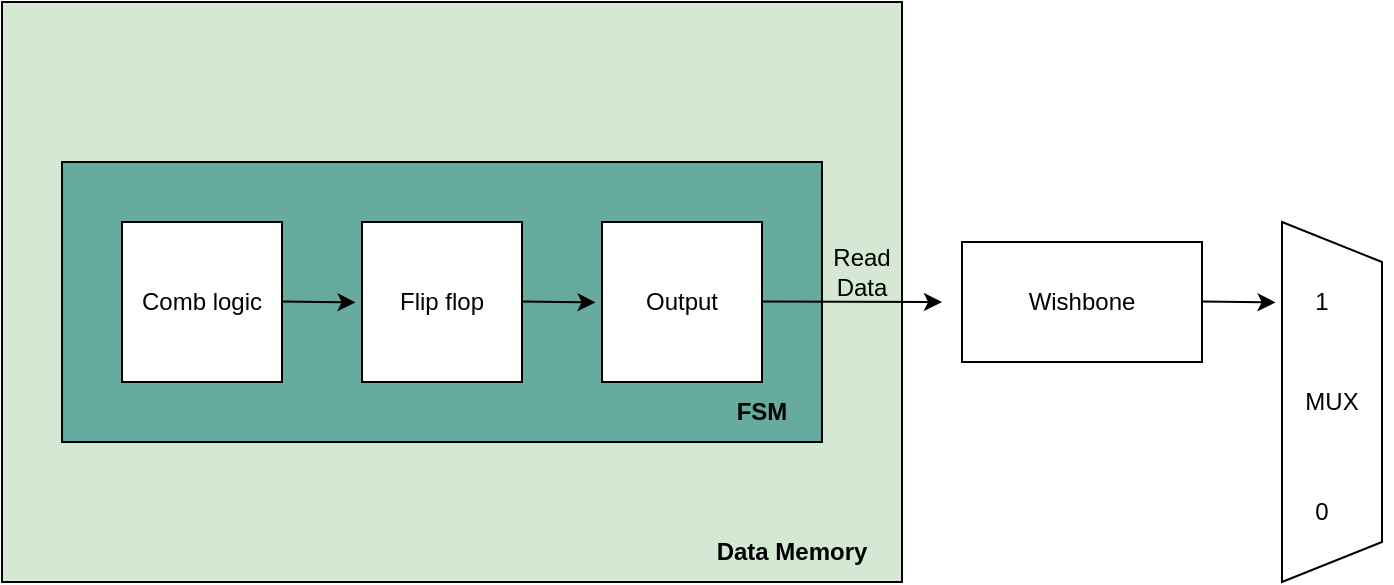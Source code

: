 <mxfile version="24.5.5" type="github">
  <diagram name="Page-1" id="md8SmpztBAXeXUs2XrLH">
    <mxGraphModel dx="1229" dy="497" grid="1" gridSize="10" guides="1" tooltips="1" connect="1" arrows="1" fold="1" page="1" pageScale="1" pageWidth="850" pageHeight="1100" math="0" shadow="0">
      <root>
        <mxCell id="0" />
        <mxCell id="1" parent="0" />
        <mxCell id="D04FGHXcS4jqbybdASdp-24" value="" style="rounded=0;whiteSpace=wrap;html=1;fillColor=#D5E8D4;strokeColor=#000000;" vertex="1" parent="1">
          <mxGeometry x="130" y="170" width="450" height="290" as="geometry" />
        </mxCell>
        <mxCell id="D04FGHXcS4jqbybdASdp-25" value="" style="rounded=0;whiteSpace=wrap;html=1;strokeColor=#000000;fillColor=#67AB9F;" vertex="1" parent="1">
          <mxGeometry x="160" y="250" width="380" height="140" as="geometry" />
        </mxCell>
        <mxCell id="D04FGHXcS4jqbybdASdp-26" value="Comb&lt;span style=&quot;color: rgba(0, 0, 0, 0); font-family: monospace; font-size: 0px; text-align: start; text-wrap: nowrap;&quot;&gt;%3CmxGraphModel%3E%3Croot%3E%3CmxCell%20id%3D%220%22%2F%3E%3CmxCell%20id%3D%221%22%20parent%3D%220%22%2F%3E%3CmxCell%20id%3D%222%22%20value%3D%22%26lt%3Bp%20style%3D%26quot%3Bline-height%3A%20120%25%3B%26quot%3B%26gt%3BRead%20or%20write%20data%26lt%3B%2Fp%26gt%3B%22%20style%3D%22text%3Bhtml%3D1%3Balign%3Dcenter%3BverticalAlign%3Dmiddle%3BwhiteSpace%3Dwrap%3Brounded%3D0%3B%22%20vertex%3D%221%22%20parent%3D%221%22%3E%3CmxGeometry%20x%3D%22460%22%20y%3D%22490%22%20width%3D%2270%22%20height%3D%2230%22%20as%3D%22geometry%22%2F%3E%3C%2FmxCell%3E%3C%2Froot%3E%3C%2FmxGraphModel%3E&lt;/span&gt;&amp;nbsp;logic" style="rounded=0;whiteSpace=wrap;html=1;" vertex="1" parent="1">
          <mxGeometry x="190" y="280" width="80" height="80" as="geometry" />
        </mxCell>
        <mxCell id="D04FGHXcS4jqbybdASdp-27" value="Flip flop" style="rounded=0;whiteSpace=wrap;html=1;" vertex="1" parent="1">
          <mxGeometry x="310" y="280" width="80" height="80" as="geometry" />
        </mxCell>
        <mxCell id="D04FGHXcS4jqbybdASdp-28" value="Output" style="rounded=0;whiteSpace=wrap;html=1;" vertex="1" parent="1">
          <mxGeometry x="430" y="280" width="80" height="80" as="geometry" />
        </mxCell>
        <mxCell id="D04FGHXcS4jqbybdASdp-29" value="" style="endArrow=classic;html=1;rounded=0;entryX=-0.04;entryY=0.506;entryDx=0;entryDy=0;entryPerimeter=0;" edge="1" parent="1">
          <mxGeometry width="50" height="50" relative="1" as="geometry">
            <mxPoint x="270" y="319.76" as="sourcePoint" />
            <mxPoint x="306.8" y="320.24" as="targetPoint" />
          </mxGeometry>
        </mxCell>
        <mxCell id="D04FGHXcS4jqbybdASdp-30" value="" style="endArrow=classic;html=1;rounded=0;entryX=-0.04;entryY=0.506;entryDx=0;entryDy=0;entryPerimeter=0;" edge="1" parent="1">
          <mxGeometry width="50" height="50" relative="1" as="geometry">
            <mxPoint x="390" y="319.76" as="sourcePoint" />
            <mxPoint x="426.8" y="320.24" as="targetPoint" />
          </mxGeometry>
        </mxCell>
        <mxCell id="D04FGHXcS4jqbybdASdp-31" value="" style="endArrow=classic;html=1;rounded=0;" edge="1" parent="1">
          <mxGeometry width="50" height="50" relative="1" as="geometry">
            <mxPoint x="510" y="319.76" as="sourcePoint" />
            <mxPoint x="600" y="320" as="targetPoint" />
          </mxGeometry>
        </mxCell>
        <mxCell id="D04FGHXcS4jqbybdASdp-32" value="Wishbone" style="rounded=0;whiteSpace=wrap;html=1;" vertex="1" parent="1">
          <mxGeometry x="610" y="290" width="120" height="60" as="geometry" />
        </mxCell>
        <mxCell id="D04FGHXcS4jqbybdASdp-33" value="" style="endArrow=classic;html=1;rounded=0;entryX=-0.04;entryY=0.506;entryDx=0;entryDy=0;entryPerimeter=0;" edge="1" parent="1">
          <mxGeometry width="50" height="50" relative="1" as="geometry">
            <mxPoint x="730" y="319.76" as="sourcePoint" />
            <mxPoint x="766.8" y="320.24" as="targetPoint" />
          </mxGeometry>
        </mxCell>
        <mxCell id="D04FGHXcS4jqbybdASdp-34" value="" style="shape=trapezoid;perimeter=trapezoidPerimeter;whiteSpace=wrap;html=1;fixedSize=1;rotation=0;direction=south;" vertex="1" parent="1">
          <mxGeometry x="770" y="280" width="50" height="180" as="geometry" />
        </mxCell>
        <mxCell id="D04FGHXcS4jqbybdASdp-35" value="1" style="text;html=1;align=center;verticalAlign=middle;whiteSpace=wrap;rounded=0;" vertex="1" parent="1">
          <mxGeometry x="760" y="305" width="60" height="30" as="geometry" />
        </mxCell>
        <mxCell id="D04FGHXcS4jqbybdASdp-36" value="0" style="text;html=1;align=center;verticalAlign=middle;whiteSpace=wrap;rounded=0;" vertex="1" parent="1">
          <mxGeometry x="760" y="410" width="60" height="30" as="geometry" />
        </mxCell>
        <mxCell id="D04FGHXcS4jqbybdASdp-37" value="MUX" style="text;html=1;align=center;verticalAlign=middle;whiteSpace=wrap;rounded=0;" vertex="1" parent="1">
          <mxGeometry x="765" y="355" width="60" height="30" as="geometry" />
        </mxCell>
        <mxCell id="D04FGHXcS4jqbybdASdp-38" value="&lt;b&gt;FSM&lt;/b&gt;" style="text;html=1;align=center;verticalAlign=middle;whiteSpace=wrap;rounded=0;" vertex="1" parent="1">
          <mxGeometry x="480" y="360" width="60" height="30" as="geometry" />
        </mxCell>
        <mxCell id="D04FGHXcS4jqbybdASdp-39" value="&lt;b&gt;Data Memory&lt;/b&gt;" style="text;html=1;align=center;verticalAlign=middle;whiteSpace=wrap;rounded=0;" vertex="1" parent="1">
          <mxGeometry x="480" y="430" width="90" height="30" as="geometry" />
        </mxCell>
        <mxCell id="D04FGHXcS4jqbybdASdp-40" value="Read Data" style="text;html=1;align=center;verticalAlign=middle;whiteSpace=wrap;rounded=0;" vertex="1" parent="1">
          <mxGeometry x="540" y="290" width="40" height="30" as="geometry" />
        </mxCell>
      </root>
    </mxGraphModel>
  </diagram>
</mxfile>
